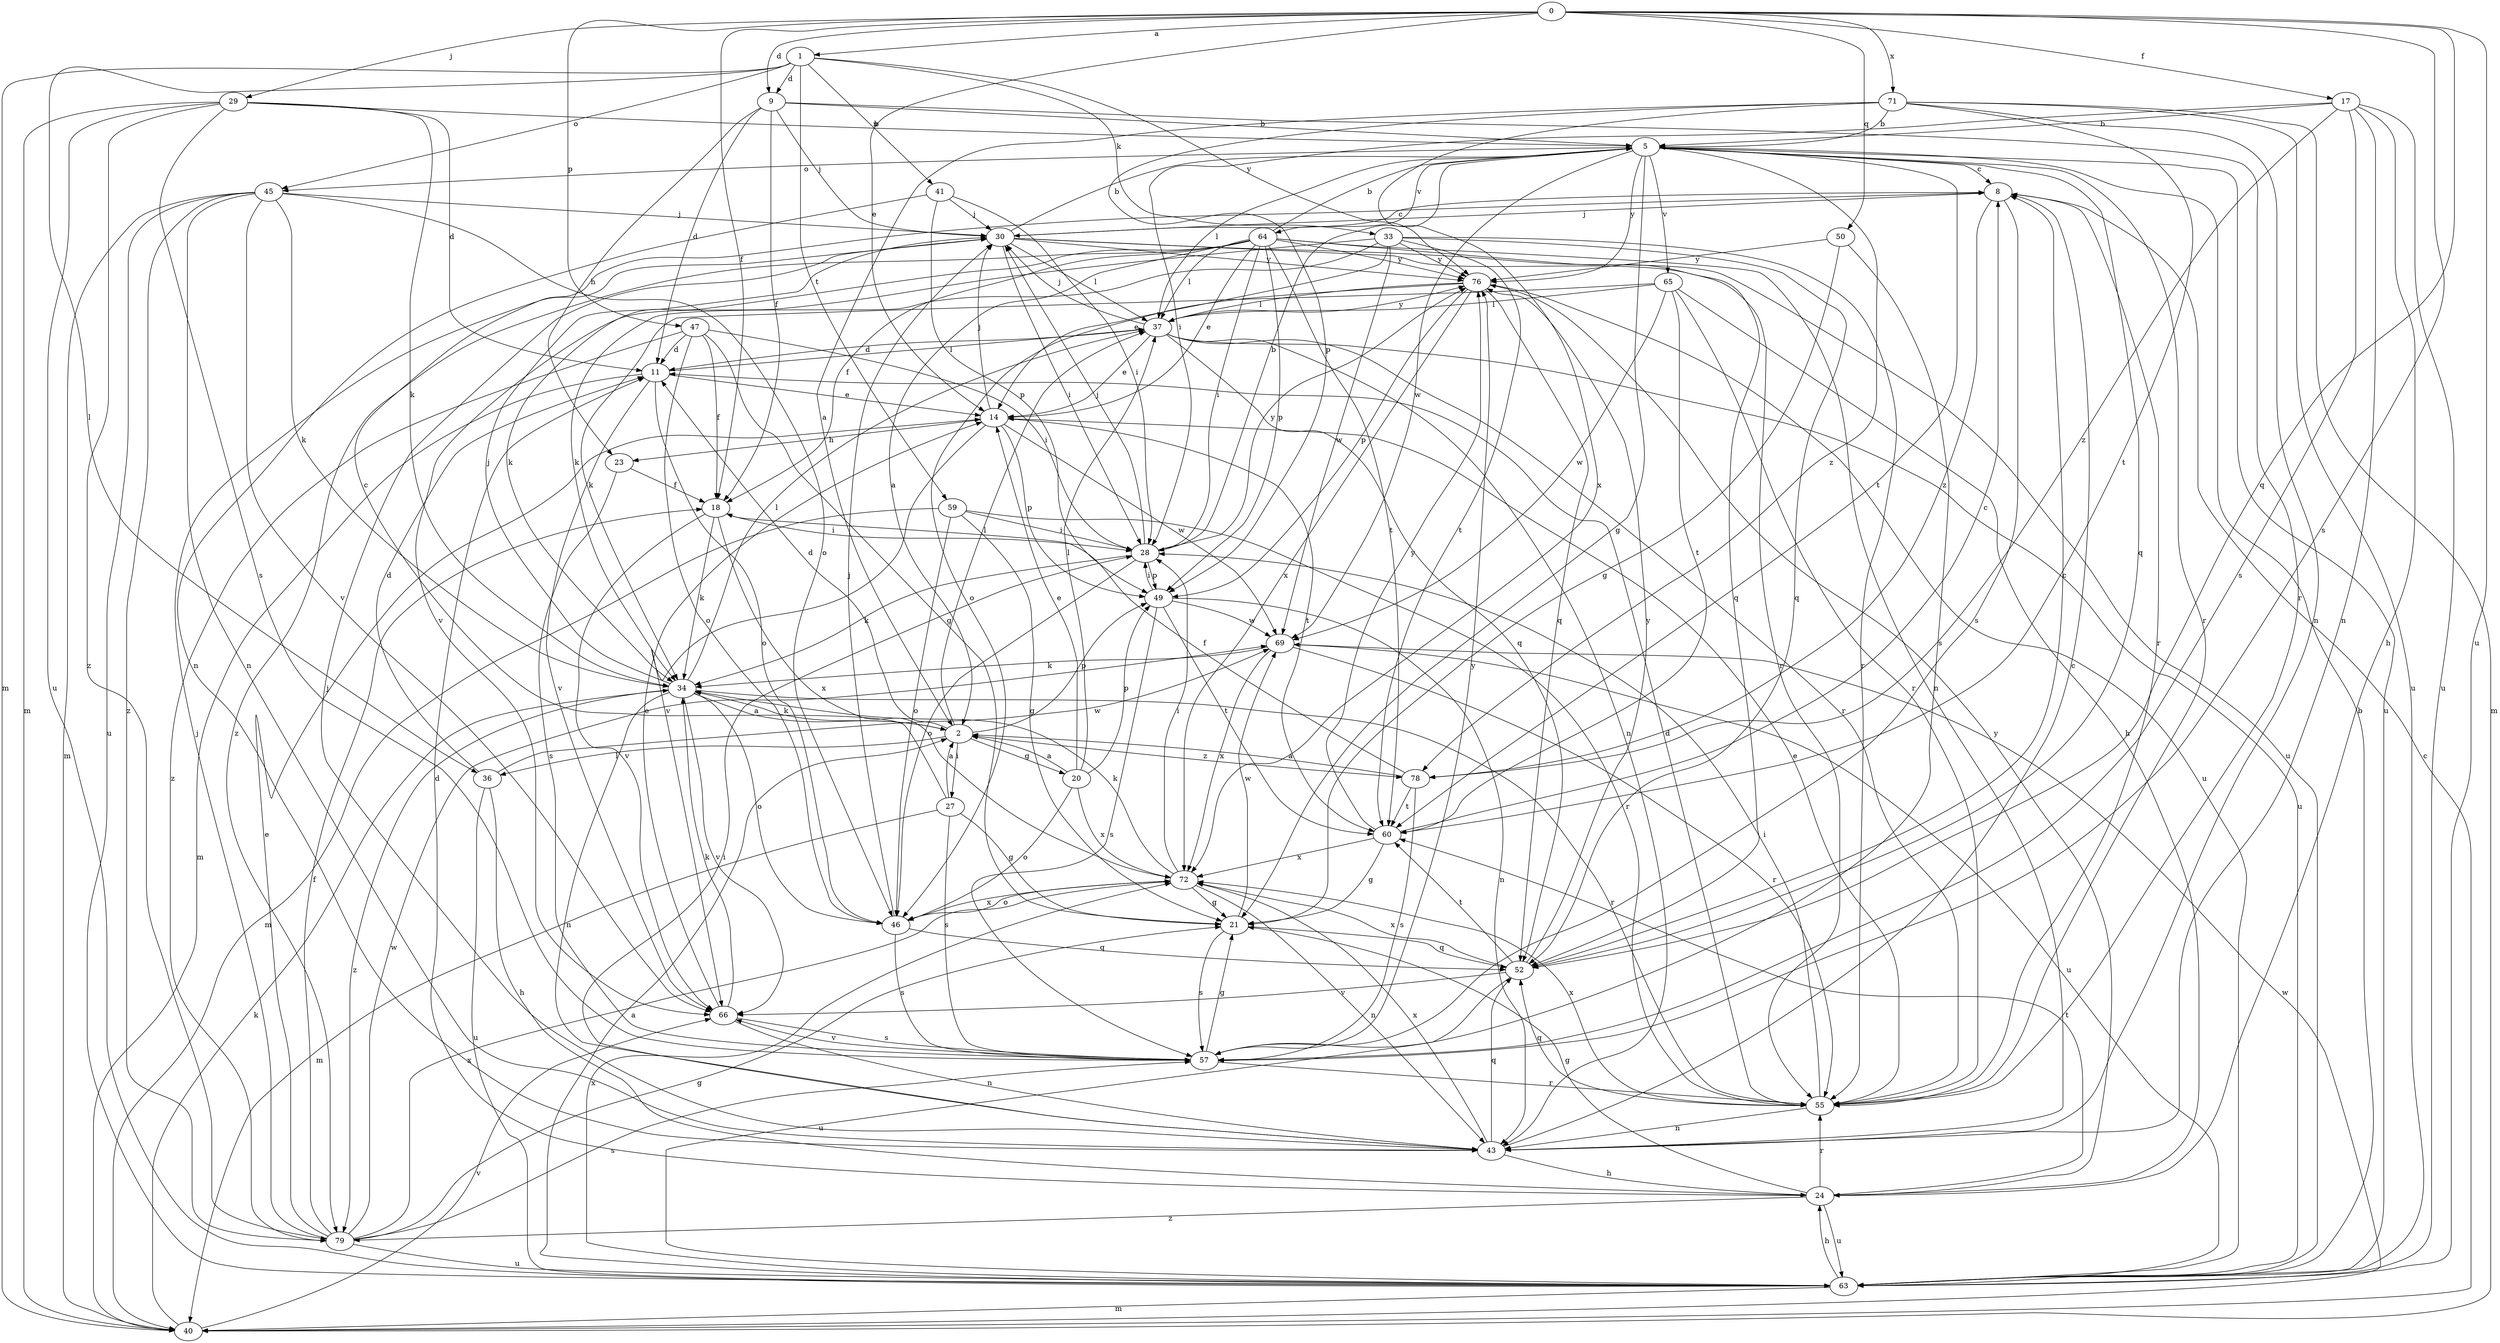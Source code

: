 strict digraph  {
0;
1;
2;
5;
8;
9;
11;
14;
17;
18;
20;
21;
23;
24;
27;
28;
29;
30;
33;
34;
36;
37;
40;
41;
43;
45;
46;
47;
49;
50;
52;
55;
57;
59;
60;
63;
64;
65;
66;
69;
71;
72;
76;
78;
79;
0 -> 1  [label=a];
0 -> 9  [label=d];
0 -> 14  [label=e];
0 -> 17  [label=f];
0 -> 18  [label=f];
0 -> 29  [label=j];
0 -> 47  [label=p];
0 -> 50  [label=q];
0 -> 52  [label=q];
0 -> 57  [label=s];
0 -> 63  [label=u];
0 -> 71  [label=x];
1 -> 9  [label=d];
1 -> 33  [label=k];
1 -> 36  [label=l];
1 -> 40  [label=m];
1 -> 41  [label=n];
1 -> 45  [label=o];
1 -> 59  [label=t];
1 -> 76  [label=y];
2 -> 11  [label=d];
2 -> 20  [label=g];
2 -> 27  [label=i];
2 -> 34  [label=k];
2 -> 36  [label=l];
2 -> 37  [label=l];
2 -> 49  [label=p];
2 -> 78  [label=z];
5 -> 8  [label=c];
5 -> 21  [label=g];
5 -> 37  [label=l];
5 -> 45  [label=o];
5 -> 52  [label=q];
5 -> 55  [label=r];
5 -> 60  [label=t];
5 -> 63  [label=u];
5 -> 64  [label=v];
5 -> 65  [label=v];
5 -> 69  [label=w];
5 -> 76  [label=y];
5 -> 78  [label=z];
8 -> 30  [label=j];
8 -> 55  [label=r];
8 -> 57  [label=s];
8 -> 78  [label=z];
9 -> 5  [label=b];
9 -> 11  [label=d];
9 -> 18  [label=f];
9 -> 23  [label=h];
9 -> 30  [label=j];
9 -> 55  [label=r];
11 -> 14  [label=e];
11 -> 37  [label=l];
11 -> 40  [label=m];
11 -> 46  [label=o];
11 -> 66  [label=v];
14 -> 23  [label=h];
14 -> 30  [label=j];
14 -> 49  [label=p];
14 -> 60  [label=t];
14 -> 66  [label=v];
14 -> 69  [label=w];
17 -> 5  [label=b];
17 -> 24  [label=h];
17 -> 28  [label=i];
17 -> 43  [label=n];
17 -> 57  [label=s];
17 -> 63  [label=u];
17 -> 78  [label=z];
18 -> 28  [label=i];
18 -> 34  [label=k];
18 -> 66  [label=v];
18 -> 72  [label=x];
20 -> 2  [label=a];
20 -> 14  [label=e];
20 -> 37  [label=l];
20 -> 46  [label=o];
20 -> 49  [label=p];
20 -> 72  [label=x];
21 -> 52  [label=q];
21 -> 57  [label=s];
21 -> 69  [label=w];
23 -> 18  [label=f];
23 -> 57  [label=s];
24 -> 11  [label=d];
24 -> 21  [label=g];
24 -> 55  [label=r];
24 -> 60  [label=t];
24 -> 63  [label=u];
24 -> 76  [label=y];
24 -> 79  [label=z];
27 -> 2  [label=a];
27 -> 8  [label=c];
27 -> 21  [label=g];
27 -> 40  [label=m];
27 -> 57  [label=s];
28 -> 5  [label=b];
28 -> 30  [label=j];
28 -> 34  [label=k];
28 -> 46  [label=o];
28 -> 49  [label=p];
28 -> 76  [label=y];
29 -> 5  [label=b];
29 -> 11  [label=d];
29 -> 34  [label=k];
29 -> 40  [label=m];
29 -> 57  [label=s];
29 -> 63  [label=u];
29 -> 79  [label=z];
30 -> 5  [label=b];
30 -> 8  [label=c];
30 -> 28  [label=i];
30 -> 37  [label=l];
30 -> 55  [label=r];
30 -> 63  [label=u];
30 -> 76  [label=y];
33 -> 14  [label=e];
33 -> 34  [label=k];
33 -> 52  [label=q];
33 -> 55  [label=r];
33 -> 60  [label=t];
33 -> 66  [label=v];
33 -> 69  [label=w];
33 -> 76  [label=y];
34 -> 2  [label=a];
34 -> 30  [label=j];
34 -> 37  [label=l];
34 -> 43  [label=n];
34 -> 46  [label=o];
34 -> 55  [label=r];
34 -> 66  [label=v];
34 -> 79  [label=z];
36 -> 11  [label=d];
36 -> 24  [label=h];
36 -> 63  [label=u];
36 -> 69  [label=w];
37 -> 11  [label=d];
37 -> 14  [label=e];
37 -> 30  [label=j];
37 -> 43  [label=n];
37 -> 52  [label=q];
37 -> 55  [label=r];
37 -> 63  [label=u];
37 -> 76  [label=y];
40 -> 8  [label=c];
40 -> 34  [label=k];
40 -> 66  [label=v];
40 -> 69  [label=w];
41 -> 28  [label=i];
41 -> 30  [label=j];
41 -> 43  [label=n];
41 -> 49  [label=p];
43 -> 8  [label=c];
43 -> 24  [label=h];
43 -> 28  [label=i];
43 -> 30  [label=j];
43 -> 52  [label=q];
43 -> 72  [label=x];
45 -> 30  [label=j];
45 -> 34  [label=k];
45 -> 40  [label=m];
45 -> 43  [label=n];
45 -> 46  [label=o];
45 -> 63  [label=u];
45 -> 66  [label=v];
45 -> 79  [label=z];
46 -> 30  [label=j];
46 -> 52  [label=q];
46 -> 57  [label=s];
46 -> 72  [label=x];
47 -> 11  [label=d];
47 -> 18  [label=f];
47 -> 21  [label=g];
47 -> 28  [label=i];
47 -> 46  [label=o];
47 -> 79  [label=z];
49 -> 28  [label=i];
49 -> 43  [label=n];
49 -> 57  [label=s];
49 -> 60  [label=t];
49 -> 69  [label=w];
50 -> 21  [label=g];
50 -> 57  [label=s];
50 -> 76  [label=y];
52 -> 8  [label=c];
52 -> 60  [label=t];
52 -> 63  [label=u];
52 -> 66  [label=v];
52 -> 72  [label=x];
52 -> 76  [label=y];
55 -> 11  [label=d];
55 -> 14  [label=e];
55 -> 28  [label=i];
55 -> 43  [label=n];
55 -> 52  [label=q];
55 -> 72  [label=x];
57 -> 21  [label=g];
57 -> 55  [label=r];
57 -> 66  [label=v];
57 -> 76  [label=y];
59 -> 21  [label=g];
59 -> 28  [label=i];
59 -> 40  [label=m];
59 -> 46  [label=o];
59 -> 55  [label=r];
60 -> 8  [label=c];
60 -> 21  [label=g];
60 -> 72  [label=x];
60 -> 76  [label=y];
63 -> 2  [label=a];
63 -> 5  [label=b];
63 -> 24  [label=h];
63 -> 40  [label=m];
63 -> 72  [label=x];
64 -> 2  [label=a];
64 -> 5  [label=b];
64 -> 14  [label=e];
64 -> 18  [label=f];
64 -> 28  [label=i];
64 -> 34  [label=k];
64 -> 37  [label=l];
64 -> 43  [label=n];
64 -> 49  [label=p];
64 -> 52  [label=q];
64 -> 60  [label=t];
64 -> 76  [label=y];
64 -> 79  [label=z];
65 -> 24  [label=h];
65 -> 34  [label=k];
65 -> 37  [label=l];
65 -> 55  [label=r];
65 -> 60  [label=t];
65 -> 69  [label=w];
66 -> 14  [label=e];
66 -> 34  [label=k];
66 -> 43  [label=n];
66 -> 57  [label=s];
69 -> 34  [label=k];
69 -> 55  [label=r];
69 -> 63  [label=u];
69 -> 72  [label=x];
71 -> 2  [label=a];
71 -> 5  [label=b];
71 -> 40  [label=m];
71 -> 43  [label=n];
71 -> 49  [label=p];
71 -> 60  [label=t];
71 -> 63  [label=u];
71 -> 72  [label=x];
72 -> 21  [label=g];
72 -> 28  [label=i];
72 -> 34  [label=k];
72 -> 43  [label=n];
72 -> 46  [label=o];
76 -> 37  [label=l];
76 -> 46  [label=o];
76 -> 49  [label=p];
76 -> 52  [label=q];
76 -> 63  [label=u];
76 -> 72  [label=x];
78 -> 2  [label=a];
78 -> 18  [label=f];
78 -> 57  [label=s];
78 -> 60  [label=t];
79 -> 14  [label=e];
79 -> 18  [label=f];
79 -> 21  [label=g];
79 -> 30  [label=j];
79 -> 57  [label=s];
79 -> 63  [label=u];
79 -> 69  [label=w];
79 -> 72  [label=x];
}
